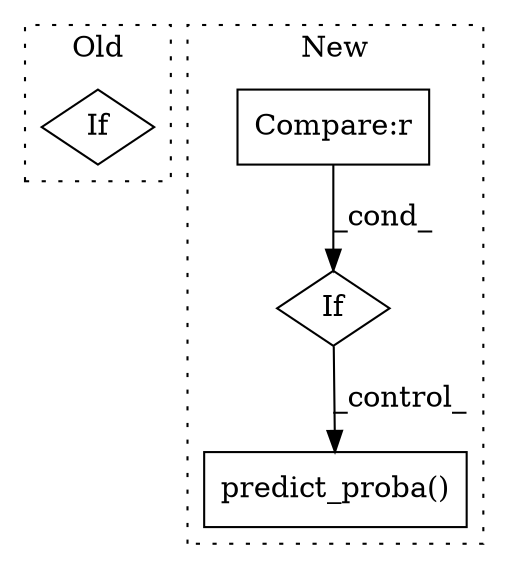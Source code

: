 digraph G {
subgraph cluster0 {
1 [label="If" a="96" s="2020" l="3" shape="diamond"];
label = "Old";
style="dotted";
}
subgraph cluster1 {
2 [label="predict_proba()" a="75" s="1999,2025" l="25,1" shape="box"];
3 [label="If" a="96" s="1853" l="3" shape="diamond"];
4 [label="Compare:r" a="40" s="1856" l="22" shape="box"];
label = "New";
style="dotted";
}
3 -> 2 [label="_control_"];
4 -> 3 [label="_cond_"];
}